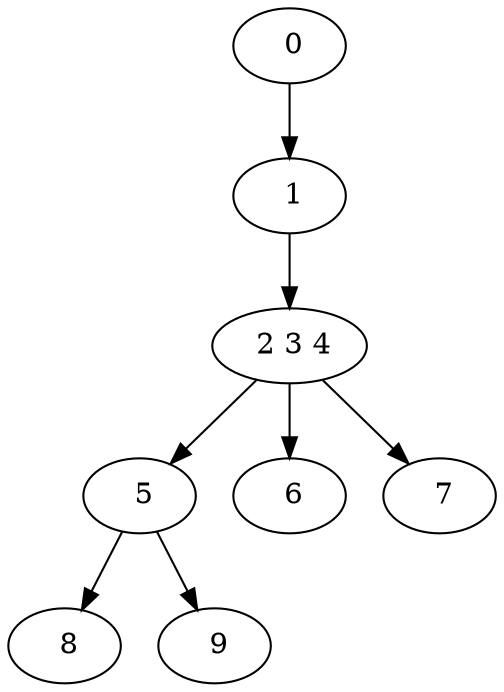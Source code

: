 digraph mytree {
" 0" -> " 1";
" 1" -> " 2 3 4";
" 2 3 4" -> " 5";
" 2 3 4" -> " 6";
" 2 3 4" -> " 7";
" 5" -> " 8";
" 5" -> " 9";
" 8";
" 9";
" 6";
" 7";
}
